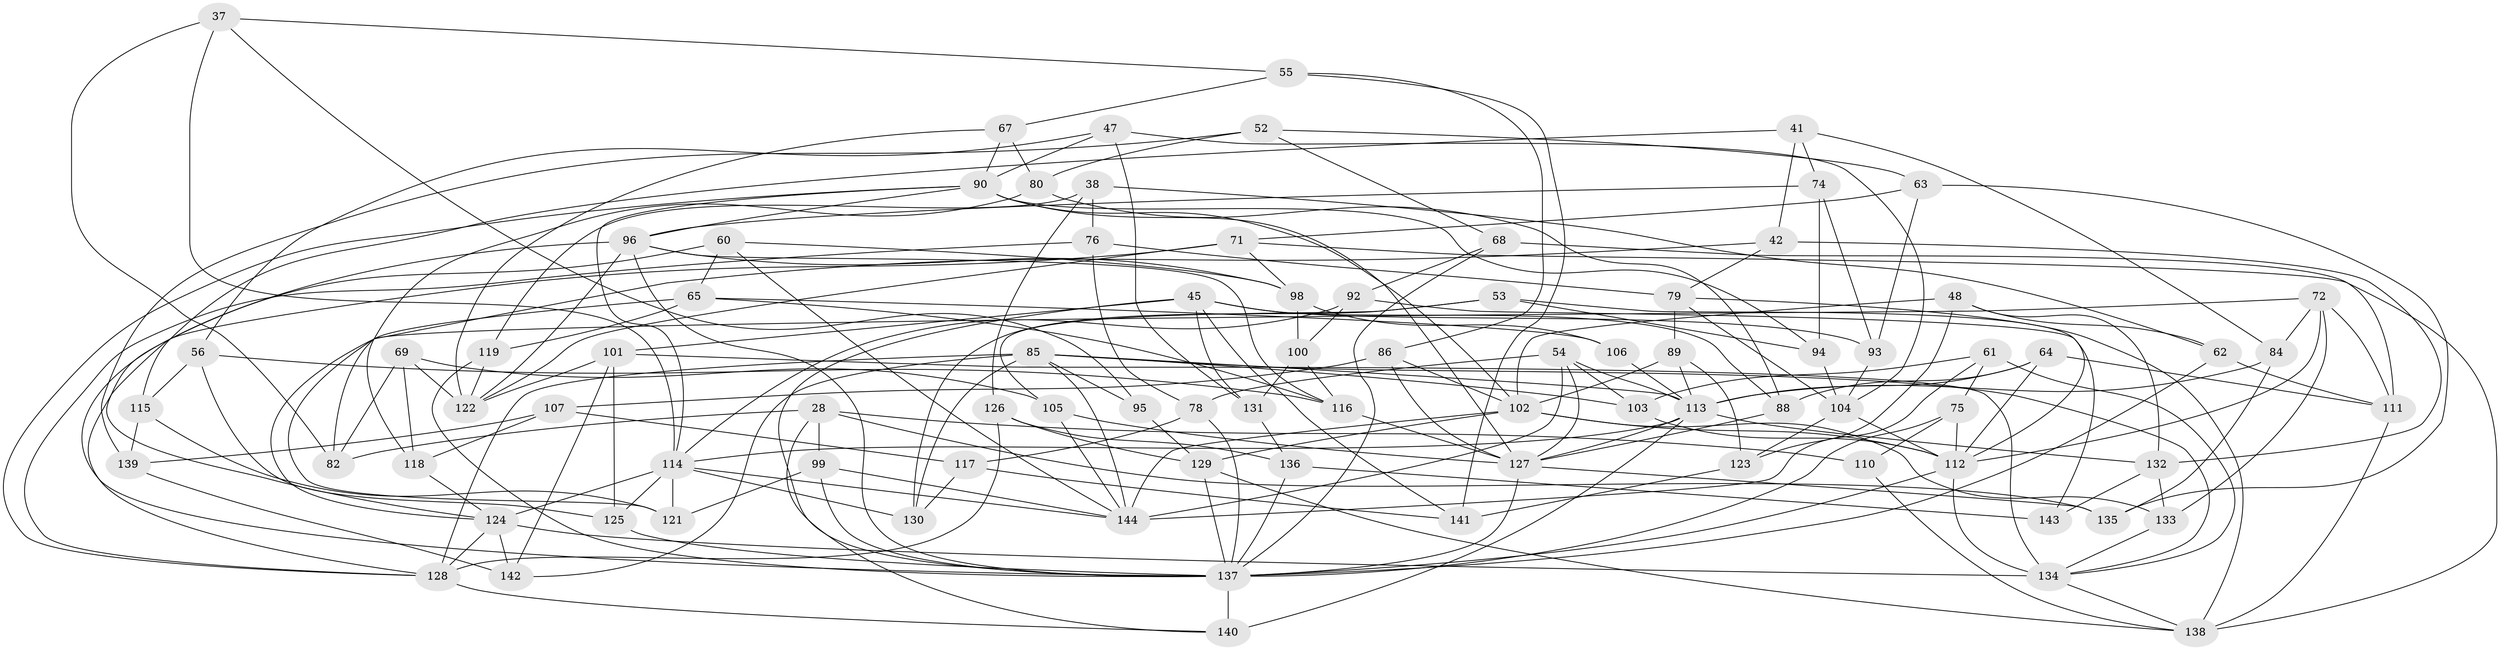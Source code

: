 // original degree distribution, {4: 1.0}
// Generated by graph-tools (version 1.1) at 2025/02/03/04/25 22:02:26]
// undirected, 86 vertices, 210 edges
graph export_dot {
graph [start="1"]
  node [color=gray90,style=filled];
  28 [super="+11"];
  37;
  38;
  41;
  42;
  45 [super="+32"];
  47;
  48;
  52;
  53;
  54 [super="+29"];
  55;
  56;
  60;
  61;
  62;
  63;
  64 [super="+21"];
  65 [super="+16"];
  67;
  68;
  69;
  71 [super="+70"];
  72 [super="+34"];
  74;
  75;
  76;
  78;
  79 [super="+49"];
  80;
  82;
  84;
  85 [super="+77"];
  86;
  88;
  89;
  90 [super="+7+51"];
  92;
  93;
  94;
  95;
  96 [super="+18+40"];
  98 [super="+39"];
  99;
  100;
  101 [super="+73"];
  102 [super="+91"];
  103;
  104 [super="+17+36"];
  105;
  106;
  107;
  110;
  111 [super="+8"];
  112 [super="+2+44+57"];
  113 [super="+15+23+43"];
  114 [super="+50"];
  115;
  116 [super="+97"];
  117;
  118;
  119;
  121;
  122 [super="+35"];
  123;
  124 [super="+25+108"];
  125;
  126;
  127 [super="+120"];
  128 [super="+9+19"];
  129 [super="+83"];
  130;
  131;
  132 [super="+58"];
  133;
  134 [super="+24"];
  135;
  136;
  137 [super="+20+46+109"];
  138 [super="+33"];
  139;
  140 [super="+87"];
  141;
  142;
  143;
  144 [super="+1+30+59"];
  28 -- 99;
  28 -- 110 [weight=2];
  28 -- 135;
  28 -- 82;
  28 -- 140;
  37 -- 55;
  37 -- 82;
  37 -- 95;
  37 -- 114;
  38 -- 76;
  38 -- 119;
  38 -- 126;
  38 -- 62;
  41 -- 115;
  41 -- 84;
  41 -- 42;
  41 -- 74;
  42 -- 82;
  42 -- 79;
  42 -- 132;
  45 -- 88;
  45 -- 141;
  45 -- 137;
  45 -- 131;
  45 -- 93;
  45 -- 101;
  47 -- 131;
  47 -- 56;
  47 -- 90;
  47 -- 104;
  48 -- 132;
  48 -- 102;
  48 -- 123;
  48 -- 62;
  52 -- 139;
  52 -- 80;
  52 -- 68;
  52 -- 63;
  53 -- 94;
  53 -- 105;
  53 -- 130;
  53 -- 112;
  54 -- 103;
  54 -- 144 [weight=2];
  54 -- 78;
  54 -- 127;
  54 -- 113;
  55 -- 67;
  55 -- 86;
  55 -- 141;
  56 -- 115;
  56 -- 125;
  56 -- 116;
  60 -- 65;
  60 -- 98;
  60 -- 144;
  60 -- 137;
  61 -- 103;
  61 -- 144;
  61 -- 75;
  61 -- 134;
  62 -- 111;
  62 -- 137;
  63 -- 135;
  63 -- 93;
  63 -- 71;
  64 -- 88;
  64 -- 112 [weight=2];
  64 -- 111 [weight=2];
  64 -- 113;
  65 -- 121;
  65 -- 116 [weight=2];
  65 -- 106;
  65 -- 119;
  67 -- 122;
  67 -- 80;
  67 -- 90;
  68 -- 92;
  68 -- 111;
  68 -- 137;
  69 -- 105;
  69 -- 118;
  69 -- 82;
  69 -- 122;
  71 -- 122;
  71 -- 128 [weight=2];
  71 -- 138;
  71 -- 98;
  72 -- 112 [weight=2];
  72 -- 111;
  72 -- 133;
  72 -- 124;
  72 -- 84;
  74 -- 93;
  74 -- 96;
  74 -- 94;
  75 -- 110;
  75 -- 137;
  75 -- 112;
  76 -- 78;
  76 -- 128;
  76 -- 79;
  78 -- 117;
  78 -- 137;
  79 -- 104 [weight=2];
  79 -- 89;
  79 -- 138;
  80 -- 88;
  80 -- 118;
  84 -- 135;
  84 -- 113;
  85 -- 144 [weight=2];
  85 -- 113 [weight=2];
  85 -- 142;
  85 -- 128;
  85 -- 130;
  85 -- 134;
  85 -- 103;
  85 -- 95;
  86 -- 107;
  86 -- 102;
  86 -- 127;
  88 -- 127;
  89 -- 113;
  89 -- 102;
  89 -- 123;
  90 -- 102;
  90 -- 94;
  90 -- 128;
  90 -- 96;
  90 -- 127;
  90 -- 114;
  92 -- 100;
  92 -- 143;
  92 -- 114;
  93 -- 104;
  94 -- 104;
  95 -- 129 [weight=2];
  96 -- 124 [weight=2];
  96 -- 116;
  96 -- 98;
  96 -- 137;
  96 -- 122;
  98 -- 106 [weight=2];
  98 -- 100;
  99 -- 121;
  99 -- 137;
  99 -- 144;
  100 -- 131;
  100 -- 116;
  101 -- 134 [weight=2];
  101 -- 125;
  101 -- 142;
  101 -- 122;
  102 -- 144;
  102 -- 129;
  102 -- 112;
  102 -- 133;
  103 -- 112;
  104 -- 123;
  104 -- 112 [weight=2];
  105 -- 127;
  105 -- 144;
  106 -- 113;
  107 -- 118;
  107 -- 139;
  107 -- 117;
  110 -- 138;
  111 -- 138;
  112 -- 137;
  112 -- 134;
  113 -- 114 [weight=2];
  113 -- 132;
  113 -- 127;
  113 -- 140;
  114 -- 144;
  114 -- 130;
  114 -- 124;
  114 -- 121;
  114 -- 125;
  115 -- 139;
  115 -- 121;
  116 -- 127;
  117 -- 141;
  117 -- 130;
  118 -- 124;
  119 -- 137;
  119 -- 122;
  123 -- 141;
  124 -- 134;
  124 -- 142;
  124 -- 128;
  125 -- 137;
  126 -- 136;
  126 -- 129;
  126 -- 128;
  127 -- 137 [weight=2];
  127 -- 135;
  128 -- 140;
  129 -- 137;
  129 -- 138;
  131 -- 136;
  132 -- 143 [weight=2];
  132 -- 133;
  133 -- 134;
  134 -- 138;
  136 -- 143;
  136 -- 137;
  137 -- 140 [weight=3];
  139 -- 142;
}
